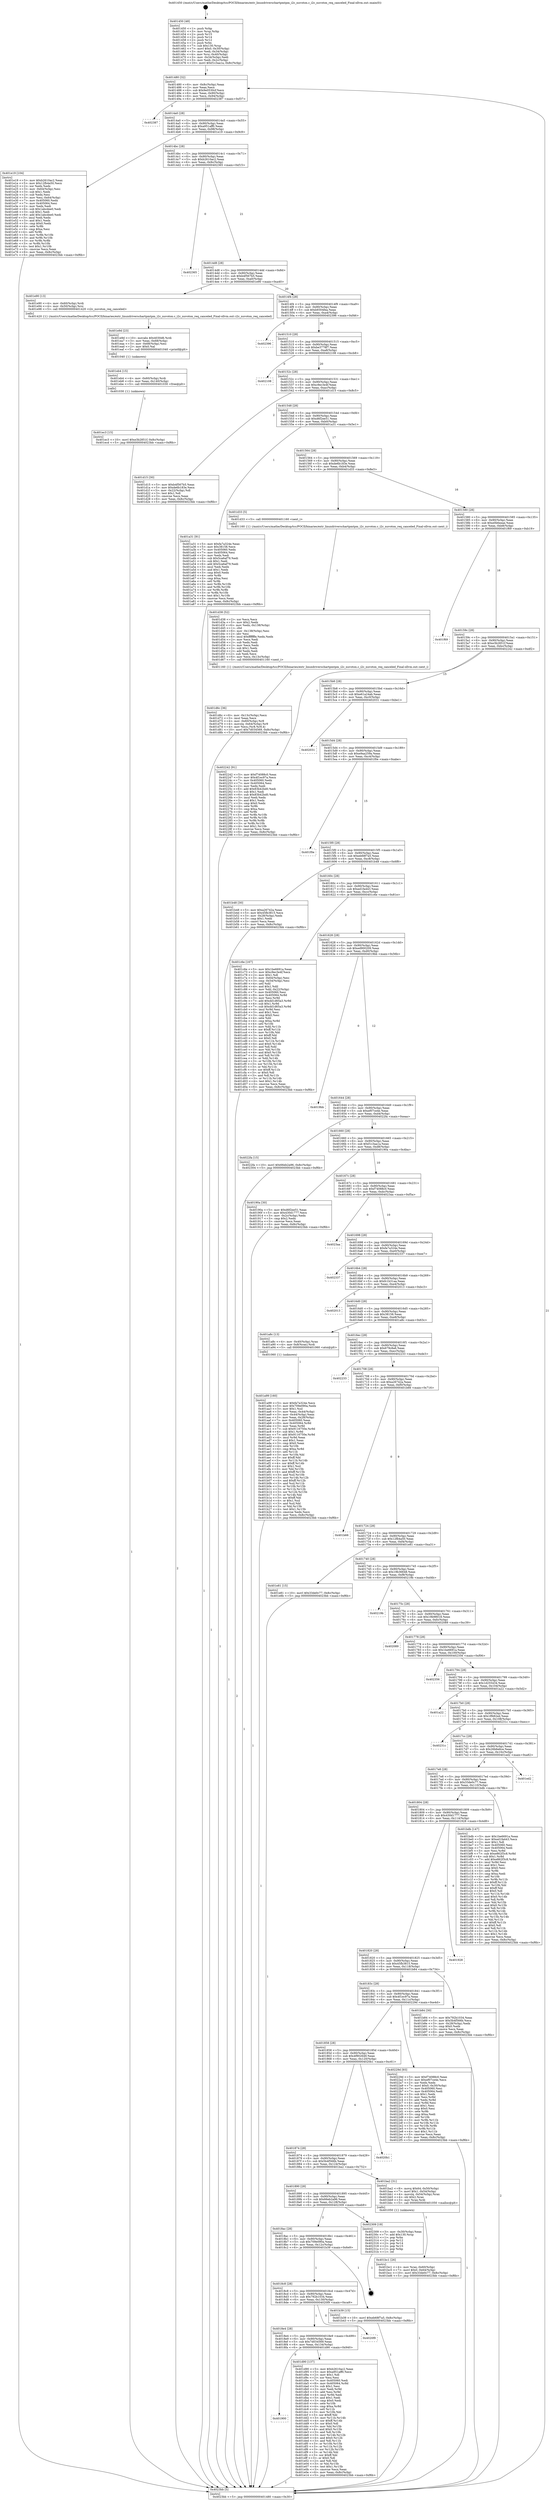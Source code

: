 digraph "0x401450" {
  label = "0x401450 (/mnt/c/Users/mathe/Desktop/tcc/POCII/binaries/extr_linuxdriverschartpmtpm_i2c_nuvoton.c_i2c_nuvoton_req_canceled_Final-ollvm.out::main(0))"
  labelloc = "t"
  node[shape=record]

  Entry [label="",width=0.3,height=0.3,shape=circle,fillcolor=black,style=filled]
  "0x401480" [label="{
     0x401480 [32]\l
     | [instrs]\l
     &nbsp;&nbsp;0x401480 \<+6\>: mov -0x8c(%rbp),%eax\l
     &nbsp;&nbsp;0x401486 \<+2\>: mov %eax,%ecx\l
     &nbsp;&nbsp;0x401488 \<+6\>: sub $0x9e0530cf,%ecx\l
     &nbsp;&nbsp;0x40148e \<+6\>: mov %eax,-0x90(%rbp)\l
     &nbsp;&nbsp;0x401494 \<+6\>: mov %ecx,-0x94(%rbp)\l
     &nbsp;&nbsp;0x40149a \<+6\>: je 0000000000402387 \<main+0xf37\>\l
  }"]
  "0x402387" [label="{
     0x402387\l
  }", style=dashed]
  "0x4014a0" [label="{
     0x4014a0 [28]\l
     | [instrs]\l
     &nbsp;&nbsp;0x4014a0 \<+5\>: jmp 00000000004014a5 \<main+0x55\>\l
     &nbsp;&nbsp;0x4014a5 \<+6\>: mov -0x90(%rbp),%eax\l
     &nbsp;&nbsp;0x4014ab \<+5\>: sub $0xa951aff0,%eax\l
     &nbsp;&nbsp;0x4014b0 \<+6\>: mov %eax,-0x98(%rbp)\l
     &nbsp;&nbsp;0x4014b6 \<+6\>: je 0000000000401e19 \<main+0x9c9\>\l
  }"]
  Exit [label="",width=0.3,height=0.3,shape=circle,fillcolor=black,style=filled,peripheries=2]
  "0x401e19" [label="{
     0x401e19 [104]\l
     | [instrs]\l
     &nbsp;&nbsp;0x401e19 \<+5\>: mov $0xb2610ac2,%eax\l
     &nbsp;&nbsp;0x401e1e \<+5\>: mov $0x12fb4a50,%ecx\l
     &nbsp;&nbsp;0x401e23 \<+2\>: xor %edx,%edx\l
     &nbsp;&nbsp;0x401e25 \<+3\>: mov -0x64(%rbp),%esi\l
     &nbsp;&nbsp;0x401e28 \<+3\>: sub $0x1,%edx\l
     &nbsp;&nbsp;0x401e2b \<+2\>: sub %edx,%esi\l
     &nbsp;&nbsp;0x401e2d \<+3\>: mov %esi,-0x64(%rbp)\l
     &nbsp;&nbsp;0x401e30 \<+7\>: mov 0x405060,%edx\l
     &nbsp;&nbsp;0x401e37 \<+7\>: mov 0x405064,%esi\l
     &nbsp;&nbsp;0x401e3e \<+2\>: mov %edx,%edi\l
     &nbsp;&nbsp;0x401e40 \<+6\>: sub $0x1abcdee0,%edi\l
     &nbsp;&nbsp;0x401e46 \<+3\>: sub $0x1,%edi\l
     &nbsp;&nbsp;0x401e49 \<+6\>: add $0x1abcdee0,%edi\l
     &nbsp;&nbsp;0x401e4f \<+3\>: imul %edi,%edx\l
     &nbsp;&nbsp;0x401e52 \<+3\>: and $0x1,%edx\l
     &nbsp;&nbsp;0x401e55 \<+3\>: cmp $0x0,%edx\l
     &nbsp;&nbsp;0x401e58 \<+4\>: sete %r8b\l
     &nbsp;&nbsp;0x401e5c \<+3\>: cmp $0xa,%esi\l
     &nbsp;&nbsp;0x401e5f \<+4\>: setl %r9b\l
     &nbsp;&nbsp;0x401e63 \<+3\>: mov %r8b,%r10b\l
     &nbsp;&nbsp;0x401e66 \<+3\>: and %r9b,%r10b\l
     &nbsp;&nbsp;0x401e69 \<+3\>: xor %r9b,%r8b\l
     &nbsp;&nbsp;0x401e6c \<+3\>: or %r8b,%r10b\l
     &nbsp;&nbsp;0x401e6f \<+4\>: test $0x1,%r10b\l
     &nbsp;&nbsp;0x401e73 \<+3\>: cmovne %ecx,%eax\l
     &nbsp;&nbsp;0x401e76 \<+6\>: mov %eax,-0x8c(%rbp)\l
     &nbsp;&nbsp;0x401e7c \<+5\>: jmp 00000000004023bb \<main+0xf6b\>\l
  }"]
  "0x4014bc" [label="{
     0x4014bc [28]\l
     | [instrs]\l
     &nbsp;&nbsp;0x4014bc \<+5\>: jmp 00000000004014c1 \<main+0x71\>\l
     &nbsp;&nbsp;0x4014c1 \<+6\>: mov -0x90(%rbp),%eax\l
     &nbsp;&nbsp;0x4014c7 \<+5\>: sub $0xb2610ac2,%eax\l
     &nbsp;&nbsp;0x4014cc \<+6\>: mov %eax,-0x9c(%rbp)\l
     &nbsp;&nbsp;0x4014d2 \<+6\>: je 0000000000402365 \<main+0xf15\>\l
  }"]
  "0x401ec3" [label="{
     0x401ec3 [15]\l
     | [instrs]\l
     &nbsp;&nbsp;0x401ec3 \<+10\>: movl $0xe3b2851f,-0x8c(%rbp)\l
     &nbsp;&nbsp;0x401ecd \<+5\>: jmp 00000000004023bb \<main+0xf6b\>\l
  }"]
  "0x402365" [label="{
     0x402365\l
  }", style=dashed]
  "0x4014d8" [label="{
     0x4014d8 [28]\l
     | [instrs]\l
     &nbsp;&nbsp;0x4014d8 \<+5\>: jmp 00000000004014dd \<main+0x8d\>\l
     &nbsp;&nbsp;0x4014dd \<+6\>: mov -0x90(%rbp),%eax\l
     &nbsp;&nbsp;0x4014e3 \<+5\>: sub $0xb4f567b5,%eax\l
     &nbsp;&nbsp;0x4014e8 \<+6\>: mov %eax,-0xa0(%rbp)\l
     &nbsp;&nbsp;0x4014ee \<+6\>: je 0000000000401e90 \<main+0xa40\>\l
  }"]
  "0x401eb4" [label="{
     0x401eb4 [15]\l
     | [instrs]\l
     &nbsp;&nbsp;0x401eb4 \<+4\>: mov -0x60(%rbp),%rdi\l
     &nbsp;&nbsp;0x401eb8 \<+6\>: mov %eax,-0x140(%rbp)\l
     &nbsp;&nbsp;0x401ebe \<+5\>: call 0000000000401030 \<free@plt\>\l
     | [calls]\l
     &nbsp;&nbsp;0x401030 \{1\} (unknown)\l
  }"]
  "0x401e90" [label="{
     0x401e90 [13]\l
     | [instrs]\l
     &nbsp;&nbsp;0x401e90 \<+4\>: mov -0x60(%rbp),%rdi\l
     &nbsp;&nbsp;0x401e94 \<+4\>: mov -0x50(%rbp),%rsi\l
     &nbsp;&nbsp;0x401e98 \<+5\>: call 0000000000401420 \<i2c_nuvoton_req_canceled\>\l
     | [calls]\l
     &nbsp;&nbsp;0x401420 \{1\} (/mnt/c/Users/mathe/Desktop/tcc/POCII/binaries/extr_linuxdriverschartpmtpm_i2c_nuvoton.c_i2c_nuvoton_req_canceled_Final-ollvm.out::i2c_nuvoton_req_canceled)\l
  }"]
  "0x4014f4" [label="{
     0x4014f4 [28]\l
     | [instrs]\l
     &nbsp;&nbsp;0x4014f4 \<+5\>: jmp 00000000004014f9 \<main+0xa9\>\l
     &nbsp;&nbsp;0x4014f9 \<+6\>: mov -0x90(%rbp),%eax\l
     &nbsp;&nbsp;0x4014ff \<+5\>: sub $0xb9304fea,%eax\l
     &nbsp;&nbsp;0x401504 \<+6\>: mov %eax,-0xa4(%rbp)\l
     &nbsp;&nbsp;0x40150a \<+6\>: je 0000000000402396 \<main+0xf46\>\l
  }"]
  "0x401e9d" [label="{
     0x401e9d [23]\l
     | [instrs]\l
     &nbsp;&nbsp;0x401e9d \<+10\>: movabs $0x4030d6,%rdi\l
     &nbsp;&nbsp;0x401ea7 \<+3\>: mov %eax,-0x68(%rbp)\l
     &nbsp;&nbsp;0x401eaa \<+3\>: mov -0x68(%rbp),%esi\l
     &nbsp;&nbsp;0x401ead \<+2\>: mov $0x0,%al\l
     &nbsp;&nbsp;0x401eaf \<+5\>: call 0000000000401040 \<printf@plt\>\l
     | [calls]\l
     &nbsp;&nbsp;0x401040 \{1\} (unknown)\l
  }"]
  "0x402396" [label="{
     0x402396\l
  }", style=dashed]
  "0x401510" [label="{
     0x401510 [28]\l
     | [instrs]\l
     &nbsp;&nbsp;0x401510 \<+5\>: jmp 0000000000401515 \<main+0xc5\>\l
     &nbsp;&nbsp;0x401515 \<+6\>: mov -0x90(%rbp),%eax\l
     &nbsp;&nbsp;0x40151b \<+5\>: sub $0xbe3778f7,%eax\l
     &nbsp;&nbsp;0x401520 \<+6\>: mov %eax,-0xa8(%rbp)\l
     &nbsp;&nbsp;0x401526 \<+6\>: je 0000000000402108 \<main+0xcb8\>\l
  }"]
  "0x401900" [label="{
     0x401900\l
  }", style=dashed]
  "0x402108" [label="{
     0x402108\l
  }", style=dashed]
  "0x40152c" [label="{
     0x40152c [28]\l
     | [instrs]\l
     &nbsp;&nbsp;0x40152c \<+5\>: jmp 0000000000401531 \<main+0xe1\>\l
     &nbsp;&nbsp;0x401531 \<+6\>: mov -0x90(%rbp),%eax\l
     &nbsp;&nbsp;0x401537 \<+5\>: sub $0xc9ec3e4f,%eax\l
     &nbsp;&nbsp;0x40153c \<+6\>: mov %eax,-0xac(%rbp)\l
     &nbsp;&nbsp;0x401542 \<+6\>: je 0000000000401d15 \<main+0x8c5\>\l
  }"]
  "0x401d90" [label="{
     0x401d90 [137]\l
     | [instrs]\l
     &nbsp;&nbsp;0x401d90 \<+5\>: mov $0xb2610ac2,%eax\l
     &nbsp;&nbsp;0x401d95 \<+5\>: mov $0xa951aff0,%ecx\l
     &nbsp;&nbsp;0x401d9a \<+2\>: mov $0x1,%dl\l
     &nbsp;&nbsp;0x401d9c \<+2\>: xor %esi,%esi\l
     &nbsp;&nbsp;0x401d9e \<+7\>: mov 0x405060,%edi\l
     &nbsp;&nbsp;0x401da5 \<+8\>: mov 0x405064,%r8d\l
     &nbsp;&nbsp;0x401dad \<+3\>: sub $0x1,%esi\l
     &nbsp;&nbsp;0x401db0 \<+3\>: mov %edi,%r9d\l
     &nbsp;&nbsp;0x401db3 \<+3\>: add %esi,%r9d\l
     &nbsp;&nbsp;0x401db6 \<+4\>: imul %r9d,%edi\l
     &nbsp;&nbsp;0x401dba \<+3\>: and $0x1,%edi\l
     &nbsp;&nbsp;0x401dbd \<+3\>: cmp $0x0,%edi\l
     &nbsp;&nbsp;0x401dc0 \<+4\>: sete %r10b\l
     &nbsp;&nbsp;0x401dc4 \<+4\>: cmp $0xa,%r8d\l
     &nbsp;&nbsp;0x401dc8 \<+4\>: setl %r11b\l
     &nbsp;&nbsp;0x401dcc \<+3\>: mov %r10b,%bl\l
     &nbsp;&nbsp;0x401dcf \<+3\>: xor $0xff,%bl\l
     &nbsp;&nbsp;0x401dd2 \<+3\>: mov %r11b,%r14b\l
     &nbsp;&nbsp;0x401dd5 \<+4\>: xor $0xff,%r14b\l
     &nbsp;&nbsp;0x401dd9 \<+3\>: xor $0x0,%dl\l
     &nbsp;&nbsp;0x401ddc \<+3\>: mov %bl,%r15b\l
     &nbsp;&nbsp;0x401ddf \<+4\>: and $0x0,%r15b\l
     &nbsp;&nbsp;0x401de3 \<+3\>: and %dl,%r10b\l
     &nbsp;&nbsp;0x401de6 \<+3\>: mov %r14b,%r12b\l
     &nbsp;&nbsp;0x401de9 \<+4\>: and $0x0,%r12b\l
     &nbsp;&nbsp;0x401ded \<+3\>: and %dl,%r11b\l
     &nbsp;&nbsp;0x401df0 \<+3\>: or %r10b,%r15b\l
     &nbsp;&nbsp;0x401df3 \<+3\>: or %r11b,%r12b\l
     &nbsp;&nbsp;0x401df6 \<+3\>: xor %r12b,%r15b\l
     &nbsp;&nbsp;0x401df9 \<+3\>: or %r14b,%bl\l
     &nbsp;&nbsp;0x401dfc \<+3\>: xor $0xff,%bl\l
     &nbsp;&nbsp;0x401dff \<+3\>: or $0x0,%dl\l
     &nbsp;&nbsp;0x401e02 \<+2\>: and %dl,%bl\l
     &nbsp;&nbsp;0x401e04 \<+3\>: or %bl,%r15b\l
     &nbsp;&nbsp;0x401e07 \<+4\>: test $0x1,%r15b\l
     &nbsp;&nbsp;0x401e0b \<+3\>: cmovne %ecx,%eax\l
     &nbsp;&nbsp;0x401e0e \<+6\>: mov %eax,-0x8c(%rbp)\l
     &nbsp;&nbsp;0x401e14 \<+5\>: jmp 00000000004023bb \<main+0xf6b\>\l
  }"]
  "0x401d15" [label="{
     0x401d15 [30]\l
     | [instrs]\l
     &nbsp;&nbsp;0x401d15 \<+5\>: mov $0xb4f567b5,%eax\l
     &nbsp;&nbsp;0x401d1a \<+5\>: mov $0xde6b183e,%ecx\l
     &nbsp;&nbsp;0x401d1f \<+3\>: mov -0x22(%rbp),%dl\l
     &nbsp;&nbsp;0x401d22 \<+3\>: test $0x1,%dl\l
     &nbsp;&nbsp;0x401d25 \<+3\>: cmovne %ecx,%eax\l
     &nbsp;&nbsp;0x401d28 \<+6\>: mov %eax,-0x8c(%rbp)\l
     &nbsp;&nbsp;0x401d2e \<+5\>: jmp 00000000004023bb \<main+0xf6b\>\l
  }"]
  "0x401548" [label="{
     0x401548 [28]\l
     | [instrs]\l
     &nbsp;&nbsp;0x401548 \<+5\>: jmp 000000000040154d \<main+0xfd\>\l
     &nbsp;&nbsp;0x40154d \<+6\>: mov -0x90(%rbp),%eax\l
     &nbsp;&nbsp;0x401553 \<+5\>: sub $0xd6f2ee51,%eax\l
     &nbsp;&nbsp;0x401558 \<+6\>: mov %eax,-0xb0(%rbp)\l
     &nbsp;&nbsp;0x40155e \<+6\>: je 0000000000401a31 \<main+0x5e1\>\l
  }"]
  "0x4018e4" [label="{
     0x4018e4 [28]\l
     | [instrs]\l
     &nbsp;&nbsp;0x4018e4 \<+5\>: jmp 00000000004018e9 \<main+0x499\>\l
     &nbsp;&nbsp;0x4018e9 \<+6\>: mov -0x90(%rbp),%eax\l
     &nbsp;&nbsp;0x4018ef \<+5\>: sub $0x7d034569,%eax\l
     &nbsp;&nbsp;0x4018f4 \<+6\>: mov %eax,-0x134(%rbp)\l
     &nbsp;&nbsp;0x4018fa \<+6\>: je 0000000000401d90 \<main+0x940\>\l
  }"]
  "0x401a31" [label="{
     0x401a31 [91]\l
     | [instrs]\l
     &nbsp;&nbsp;0x401a31 \<+5\>: mov $0xfa7a324e,%eax\l
     &nbsp;&nbsp;0x401a36 \<+5\>: mov $0x38158,%ecx\l
     &nbsp;&nbsp;0x401a3b \<+7\>: mov 0x405060,%edx\l
     &nbsp;&nbsp;0x401a42 \<+7\>: mov 0x405064,%esi\l
     &nbsp;&nbsp;0x401a49 \<+2\>: mov %edx,%edi\l
     &nbsp;&nbsp;0x401a4b \<+6\>: sub $0x5ca6af79,%edi\l
     &nbsp;&nbsp;0x401a51 \<+3\>: sub $0x1,%edi\l
     &nbsp;&nbsp;0x401a54 \<+6\>: add $0x5ca6af79,%edi\l
     &nbsp;&nbsp;0x401a5a \<+3\>: imul %edi,%edx\l
     &nbsp;&nbsp;0x401a5d \<+3\>: and $0x1,%edx\l
     &nbsp;&nbsp;0x401a60 \<+3\>: cmp $0x0,%edx\l
     &nbsp;&nbsp;0x401a63 \<+4\>: sete %r8b\l
     &nbsp;&nbsp;0x401a67 \<+3\>: cmp $0xa,%esi\l
     &nbsp;&nbsp;0x401a6a \<+4\>: setl %r9b\l
     &nbsp;&nbsp;0x401a6e \<+3\>: mov %r8b,%r10b\l
     &nbsp;&nbsp;0x401a71 \<+3\>: and %r9b,%r10b\l
     &nbsp;&nbsp;0x401a74 \<+3\>: xor %r9b,%r8b\l
     &nbsp;&nbsp;0x401a77 \<+3\>: or %r8b,%r10b\l
     &nbsp;&nbsp;0x401a7a \<+4\>: test $0x1,%r10b\l
     &nbsp;&nbsp;0x401a7e \<+3\>: cmovne %ecx,%eax\l
     &nbsp;&nbsp;0x401a81 \<+6\>: mov %eax,-0x8c(%rbp)\l
     &nbsp;&nbsp;0x401a87 \<+5\>: jmp 00000000004023bb \<main+0xf6b\>\l
  }"]
  "0x401564" [label="{
     0x401564 [28]\l
     | [instrs]\l
     &nbsp;&nbsp;0x401564 \<+5\>: jmp 0000000000401569 \<main+0x119\>\l
     &nbsp;&nbsp;0x401569 \<+6\>: mov -0x90(%rbp),%eax\l
     &nbsp;&nbsp;0x40156f \<+5\>: sub $0xde6b183e,%eax\l
     &nbsp;&nbsp;0x401574 \<+6\>: mov %eax,-0xb4(%rbp)\l
     &nbsp;&nbsp;0x40157a \<+6\>: je 0000000000401d33 \<main+0x8e3\>\l
  }"]
  "0x4020f9" [label="{
     0x4020f9\l
  }", style=dashed]
  "0x401d33" [label="{
     0x401d33 [5]\l
     | [instrs]\l
     &nbsp;&nbsp;0x401d33 \<+5\>: call 0000000000401160 \<next_i\>\l
     | [calls]\l
     &nbsp;&nbsp;0x401160 \{1\} (/mnt/c/Users/mathe/Desktop/tcc/POCII/binaries/extr_linuxdriverschartpmtpm_i2c_nuvoton.c_i2c_nuvoton_req_canceled_Final-ollvm.out::next_i)\l
  }"]
  "0x401580" [label="{
     0x401580 [28]\l
     | [instrs]\l
     &nbsp;&nbsp;0x401580 \<+5\>: jmp 0000000000401585 \<main+0x135\>\l
     &nbsp;&nbsp;0x401585 \<+6\>: mov -0x90(%rbp),%eax\l
     &nbsp;&nbsp;0x40158b \<+5\>: sub $0xe0b6eeae,%eax\l
     &nbsp;&nbsp;0x401590 \<+6\>: mov %eax,-0xb8(%rbp)\l
     &nbsp;&nbsp;0x401596 \<+6\>: je 0000000000401f69 \<main+0xb19\>\l
  }"]
  "0x401d6c" [label="{
     0x401d6c [36]\l
     | [instrs]\l
     &nbsp;&nbsp;0x401d6c \<+6\>: mov -0x13c(%rbp),%ecx\l
     &nbsp;&nbsp;0x401d72 \<+3\>: imul %eax,%ecx\l
     &nbsp;&nbsp;0x401d75 \<+4\>: mov -0x60(%rbp),%r8\l
     &nbsp;&nbsp;0x401d79 \<+4\>: movslq -0x64(%rbp),%r9\l
     &nbsp;&nbsp;0x401d7d \<+4\>: mov %ecx,(%r8,%r9,4)\l
     &nbsp;&nbsp;0x401d81 \<+10\>: movl $0x7d034569,-0x8c(%rbp)\l
     &nbsp;&nbsp;0x401d8b \<+5\>: jmp 00000000004023bb \<main+0xf6b\>\l
  }"]
  "0x401f69" [label="{
     0x401f69\l
  }", style=dashed]
  "0x40159c" [label="{
     0x40159c [28]\l
     | [instrs]\l
     &nbsp;&nbsp;0x40159c \<+5\>: jmp 00000000004015a1 \<main+0x151\>\l
     &nbsp;&nbsp;0x4015a1 \<+6\>: mov -0x90(%rbp),%eax\l
     &nbsp;&nbsp;0x4015a7 \<+5\>: sub $0xe3b2851f,%eax\l
     &nbsp;&nbsp;0x4015ac \<+6\>: mov %eax,-0xbc(%rbp)\l
     &nbsp;&nbsp;0x4015b2 \<+6\>: je 0000000000402242 \<main+0xdf2\>\l
  }"]
  "0x401d38" [label="{
     0x401d38 [52]\l
     | [instrs]\l
     &nbsp;&nbsp;0x401d38 \<+2\>: xor %ecx,%ecx\l
     &nbsp;&nbsp;0x401d3a \<+5\>: mov $0x2,%edx\l
     &nbsp;&nbsp;0x401d3f \<+6\>: mov %edx,-0x138(%rbp)\l
     &nbsp;&nbsp;0x401d45 \<+1\>: cltd\l
     &nbsp;&nbsp;0x401d46 \<+6\>: mov -0x138(%rbp),%esi\l
     &nbsp;&nbsp;0x401d4c \<+2\>: idiv %esi\l
     &nbsp;&nbsp;0x401d4e \<+6\>: imul $0xfffffffe,%edx,%edx\l
     &nbsp;&nbsp;0x401d54 \<+2\>: mov %ecx,%edi\l
     &nbsp;&nbsp;0x401d56 \<+2\>: sub %edx,%edi\l
     &nbsp;&nbsp;0x401d58 \<+2\>: mov %ecx,%edx\l
     &nbsp;&nbsp;0x401d5a \<+3\>: sub $0x1,%edx\l
     &nbsp;&nbsp;0x401d5d \<+2\>: add %edx,%edi\l
     &nbsp;&nbsp;0x401d5f \<+2\>: sub %edi,%ecx\l
     &nbsp;&nbsp;0x401d61 \<+6\>: mov %ecx,-0x13c(%rbp)\l
     &nbsp;&nbsp;0x401d67 \<+5\>: call 0000000000401160 \<next_i\>\l
     | [calls]\l
     &nbsp;&nbsp;0x401160 \{1\} (/mnt/c/Users/mathe/Desktop/tcc/POCII/binaries/extr_linuxdriverschartpmtpm_i2c_nuvoton.c_i2c_nuvoton_req_canceled_Final-ollvm.out::next_i)\l
  }"]
  "0x402242" [label="{
     0x402242 [91]\l
     | [instrs]\l
     &nbsp;&nbsp;0x402242 \<+5\>: mov $0xf74088c0,%eax\l
     &nbsp;&nbsp;0x402247 \<+5\>: mov $0x4f1ec97a,%ecx\l
     &nbsp;&nbsp;0x40224c \<+7\>: mov 0x405060,%edx\l
     &nbsp;&nbsp;0x402253 \<+7\>: mov 0x405064,%esi\l
     &nbsp;&nbsp;0x40225a \<+2\>: mov %edx,%edi\l
     &nbsp;&nbsp;0x40225c \<+6\>: add $0x83b42bd0,%edi\l
     &nbsp;&nbsp;0x402262 \<+3\>: sub $0x1,%edi\l
     &nbsp;&nbsp;0x402265 \<+6\>: sub $0x83b42bd0,%edi\l
     &nbsp;&nbsp;0x40226b \<+3\>: imul %edi,%edx\l
     &nbsp;&nbsp;0x40226e \<+3\>: and $0x1,%edx\l
     &nbsp;&nbsp;0x402271 \<+3\>: cmp $0x0,%edx\l
     &nbsp;&nbsp;0x402274 \<+4\>: sete %r8b\l
     &nbsp;&nbsp;0x402278 \<+3\>: cmp $0xa,%esi\l
     &nbsp;&nbsp;0x40227b \<+4\>: setl %r9b\l
     &nbsp;&nbsp;0x40227f \<+3\>: mov %r8b,%r10b\l
     &nbsp;&nbsp;0x402282 \<+3\>: and %r9b,%r10b\l
     &nbsp;&nbsp;0x402285 \<+3\>: xor %r9b,%r8b\l
     &nbsp;&nbsp;0x402288 \<+3\>: or %r8b,%r10b\l
     &nbsp;&nbsp;0x40228b \<+4\>: test $0x1,%r10b\l
     &nbsp;&nbsp;0x40228f \<+3\>: cmovne %ecx,%eax\l
     &nbsp;&nbsp;0x402292 \<+6\>: mov %eax,-0x8c(%rbp)\l
     &nbsp;&nbsp;0x402298 \<+5\>: jmp 00000000004023bb \<main+0xf6b\>\l
  }"]
  "0x4015b8" [label="{
     0x4015b8 [28]\l
     | [instrs]\l
     &nbsp;&nbsp;0x4015b8 \<+5\>: jmp 00000000004015bd \<main+0x16d\>\l
     &nbsp;&nbsp;0x4015bd \<+6\>: mov -0x90(%rbp),%eax\l
     &nbsp;&nbsp;0x4015c3 \<+5\>: sub $0xe61a24ab,%eax\l
     &nbsp;&nbsp;0x4015c8 \<+6\>: mov %eax,-0xc0(%rbp)\l
     &nbsp;&nbsp;0x4015ce \<+6\>: je 0000000000402031 \<main+0xbe1\>\l
  }"]
  "0x401bc1" [label="{
     0x401bc1 [26]\l
     | [instrs]\l
     &nbsp;&nbsp;0x401bc1 \<+4\>: mov %rax,-0x60(%rbp)\l
     &nbsp;&nbsp;0x401bc5 \<+7\>: movl $0x0,-0x64(%rbp)\l
     &nbsp;&nbsp;0x401bcc \<+10\>: movl $0x33de0c77,-0x8c(%rbp)\l
     &nbsp;&nbsp;0x401bd6 \<+5\>: jmp 00000000004023bb \<main+0xf6b\>\l
  }"]
  "0x402031" [label="{
     0x402031\l
  }", style=dashed]
  "0x4015d4" [label="{
     0x4015d4 [28]\l
     | [instrs]\l
     &nbsp;&nbsp;0x4015d4 \<+5\>: jmp 00000000004015d9 \<main+0x189\>\l
     &nbsp;&nbsp;0x4015d9 \<+6\>: mov -0x90(%rbp),%eax\l
     &nbsp;&nbsp;0x4015df \<+5\>: sub $0xe9aa259a,%eax\l
     &nbsp;&nbsp;0x4015e4 \<+6\>: mov %eax,-0xc4(%rbp)\l
     &nbsp;&nbsp;0x4015ea \<+6\>: je 0000000000401f0e \<main+0xabe\>\l
  }"]
  "0x4018c8" [label="{
     0x4018c8 [28]\l
     | [instrs]\l
     &nbsp;&nbsp;0x4018c8 \<+5\>: jmp 00000000004018cd \<main+0x47d\>\l
     &nbsp;&nbsp;0x4018cd \<+6\>: mov -0x90(%rbp),%eax\l
     &nbsp;&nbsp;0x4018d3 \<+5\>: sub $0x792b1034,%eax\l
     &nbsp;&nbsp;0x4018d8 \<+6\>: mov %eax,-0x130(%rbp)\l
     &nbsp;&nbsp;0x4018de \<+6\>: je 00000000004020f9 \<main+0xca9\>\l
  }"]
  "0x401f0e" [label="{
     0x401f0e\l
  }", style=dashed]
  "0x4015f0" [label="{
     0x4015f0 [28]\l
     | [instrs]\l
     &nbsp;&nbsp;0x4015f0 \<+5\>: jmp 00000000004015f5 \<main+0x1a5\>\l
     &nbsp;&nbsp;0x4015f5 \<+6\>: mov -0x90(%rbp),%eax\l
     &nbsp;&nbsp;0x4015fb \<+5\>: sub $0xeb68f7a5,%eax\l
     &nbsp;&nbsp;0x401600 \<+6\>: mov %eax,-0xc8(%rbp)\l
     &nbsp;&nbsp;0x401606 \<+6\>: je 0000000000401b48 \<main+0x6f8\>\l
  }"]
  "0x401b39" [label="{
     0x401b39 [15]\l
     | [instrs]\l
     &nbsp;&nbsp;0x401b39 \<+10\>: movl $0xeb68f7a5,-0x8c(%rbp)\l
     &nbsp;&nbsp;0x401b43 \<+5\>: jmp 00000000004023bb \<main+0xf6b\>\l
  }"]
  "0x401b48" [label="{
     0x401b48 [30]\l
     | [instrs]\l
     &nbsp;&nbsp;0x401b48 \<+5\>: mov $0xa26742a,%eax\l
     &nbsp;&nbsp;0x401b4d \<+5\>: mov $0x45fb3815,%ecx\l
     &nbsp;&nbsp;0x401b52 \<+3\>: mov -0x28(%rbp),%edx\l
     &nbsp;&nbsp;0x401b55 \<+3\>: cmp $0x1,%edx\l
     &nbsp;&nbsp;0x401b58 \<+3\>: cmovl %ecx,%eax\l
     &nbsp;&nbsp;0x401b5b \<+6\>: mov %eax,-0x8c(%rbp)\l
     &nbsp;&nbsp;0x401b61 \<+5\>: jmp 00000000004023bb \<main+0xf6b\>\l
  }"]
  "0x40160c" [label="{
     0x40160c [28]\l
     | [instrs]\l
     &nbsp;&nbsp;0x40160c \<+5\>: jmp 0000000000401611 \<main+0x1c1\>\l
     &nbsp;&nbsp;0x401611 \<+6\>: mov -0x90(%rbp),%eax\l
     &nbsp;&nbsp;0x401617 \<+5\>: sub $0xed1fa443,%eax\l
     &nbsp;&nbsp;0x40161c \<+6\>: mov %eax,-0xcc(%rbp)\l
     &nbsp;&nbsp;0x401622 \<+6\>: je 0000000000401c6e \<main+0x81e\>\l
  }"]
  "0x4018ac" [label="{
     0x4018ac [28]\l
     | [instrs]\l
     &nbsp;&nbsp;0x4018ac \<+5\>: jmp 00000000004018b1 \<main+0x461\>\l
     &nbsp;&nbsp;0x4018b1 \<+6\>: mov -0x90(%rbp),%eax\l
     &nbsp;&nbsp;0x4018b7 \<+5\>: sub $0x709e090a,%eax\l
     &nbsp;&nbsp;0x4018bc \<+6\>: mov %eax,-0x12c(%rbp)\l
     &nbsp;&nbsp;0x4018c2 \<+6\>: je 0000000000401b39 \<main+0x6e9\>\l
  }"]
  "0x401c6e" [label="{
     0x401c6e [167]\l
     | [instrs]\l
     &nbsp;&nbsp;0x401c6e \<+5\>: mov $0x1be6691a,%eax\l
     &nbsp;&nbsp;0x401c73 \<+5\>: mov $0xc9ec3e4f,%ecx\l
     &nbsp;&nbsp;0x401c78 \<+2\>: mov $0x1,%dl\l
     &nbsp;&nbsp;0x401c7a \<+3\>: mov -0x64(%rbp),%esi\l
     &nbsp;&nbsp;0x401c7d \<+3\>: cmp -0x54(%rbp),%esi\l
     &nbsp;&nbsp;0x401c80 \<+4\>: setl %dil\l
     &nbsp;&nbsp;0x401c84 \<+4\>: and $0x1,%dil\l
     &nbsp;&nbsp;0x401c88 \<+4\>: mov %dil,-0x22(%rbp)\l
     &nbsp;&nbsp;0x401c8c \<+7\>: mov 0x405060,%esi\l
     &nbsp;&nbsp;0x401c93 \<+8\>: mov 0x405064,%r8d\l
     &nbsp;&nbsp;0x401c9b \<+3\>: mov %esi,%r9d\l
     &nbsp;&nbsp;0x401c9e \<+7\>: add $0xdd1d65a3,%r9d\l
     &nbsp;&nbsp;0x401ca5 \<+4\>: sub $0x1,%r9d\l
     &nbsp;&nbsp;0x401ca9 \<+7\>: sub $0xdd1d65a3,%r9d\l
     &nbsp;&nbsp;0x401cb0 \<+4\>: imul %r9d,%esi\l
     &nbsp;&nbsp;0x401cb4 \<+3\>: and $0x1,%esi\l
     &nbsp;&nbsp;0x401cb7 \<+3\>: cmp $0x0,%esi\l
     &nbsp;&nbsp;0x401cba \<+4\>: sete %dil\l
     &nbsp;&nbsp;0x401cbe \<+4\>: cmp $0xa,%r8d\l
     &nbsp;&nbsp;0x401cc2 \<+4\>: setl %r10b\l
     &nbsp;&nbsp;0x401cc6 \<+3\>: mov %dil,%r11b\l
     &nbsp;&nbsp;0x401cc9 \<+4\>: xor $0xff,%r11b\l
     &nbsp;&nbsp;0x401ccd \<+3\>: mov %r10b,%bl\l
     &nbsp;&nbsp;0x401cd0 \<+3\>: xor $0xff,%bl\l
     &nbsp;&nbsp;0x401cd3 \<+3\>: xor $0x0,%dl\l
     &nbsp;&nbsp;0x401cd6 \<+3\>: mov %r11b,%r14b\l
     &nbsp;&nbsp;0x401cd9 \<+4\>: and $0x0,%r14b\l
     &nbsp;&nbsp;0x401cdd \<+3\>: and %dl,%dil\l
     &nbsp;&nbsp;0x401ce0 \<+3\>: mov %bl,%r15b\l
     &nbsp;&nbsp;0x401ce3 \<+4\>: and $0x0,%r15b\l
     &nbsp;&nbsp;0x401ce7 \<+3\>: and %dl,%r10b\l
     &nbsp;&nbsp;0x401cea \<+3\>: or %dil,%r14b\l
     &nbsp;&nbsp;0x401ced \<+3\>: or %r10b,%r15b\l
     &nbsp;&nbsp;0x401cf0 \<+3\>: xor %r15b,%r14b\l
     &nbsp;&nbsp;0x401cf3 \<+3\>: or %bl,%r11b\l
     &nbsp;&nbsp;0x401cf6 \<+4\>: xor $0xff,%r11b\l
     &nbsp;&nbsp;0x401cfa \<+3\>: or $0x0,%dl\l
     &nbsp;&nbsp;0x401cfd \<+3\>: and %dl,%r11b\l
     &nbsp;&nbsp;0x401d00 \<+3\>: or %r11b,%r14b\l
     &nbsp;&nbsp;0x401d03 \<+4\>: test $0x1,%r14b\l
     &nbsp;&nbsp;0x401d07 \<+3\>: cmovne %ecx,%eax\l
     &nbsp;&nbsp;0x401d0a \<+6\>: mov %eax,-0x8c(%rbp)\l
     &nbsp;&nbsp;0x401d10 \<+5\>: jmp 00000000004023bb \<main+0xf6b\>\l
  }"]
  "0x401628" [label="{
     0x401628 [28]\l
     | [instrs]\l
     &nbsp;&nbsp;0x401628 \<+5\>: jmp 000000000040162d \<main+0x1dd\>\l
     &nbsp;&nbsp;0x40162d \<+6\>: mov -0x90(%rbp),%eax\l
     &nbsp;&nbsp;0x401633 \<+5\>: sub $0xed900209,%eax\l
     &nbsp;&nbsp;0x401638 \<+6\>: mov %eax,-0xd0(%rbp)\l
     &nbsp;&nbsp;0x40163e \<+6\>: je 00000000004019bb \<main+0x56b\>\l
  }"]
  "0x402309" [label="{
     0x402309 [19]\l
     | [instrs]\l
     &nbsp;&nbsp;0x402309 \<+3\>: mov -0x30(%rbp),%eax\l
     &nbsp;&nbsp;0x40230c \<+7\>: add $0x130,%rsp\l
     &nbsp;&nbsp;0x402313 \<+1\>: pop %rbx\l
     &nbsp;&nbsp;0x402314 \<+2\>: pop %r12\l
     &nbsp;&nbsp;0x402316 \<+2\>: pop %r14\l
     &nbsp;&nbsp;0x402318 \<+2\>: pop %r15\l
     &nbsp;&nbsp;0x40231a \<+1\>: pop %rbp\l
     &nbsp;&nbsp;0x40231b \<+1\>: ret\l
  }"]
  "0x4019bb" [label="{
     0x4019bb\l
  }", style=dashed]
  "0x401644" [label="{
     0x401644 [28]\l
     | [instrs]\l
     &nbsp;&nbsp;0x401644 \<+5\>: jmp 0000000000401649 \<main+0x1f9\>\l
     &nbsp;&nbsp;0x401649 \<+6\>: mov -0x90(%rbp),%eax\l
     &nbsp;&nbsp;0x40164f \<+5\>: sub $0xef07ce4e,%eax\l
     &nbsp;&nbsp;0x401654 \<+6\>: mov %eax,-0xd4(%rbp)\l
     &nbsp;&nbsp;0x40165a \<+6\>: je 00000000004022fa \<main+0xeaa\>\l
  }"]
  "0x401890" [label="{
     0x401890 [28]\l
     | [instrs]\l
     &nbsp;&nbsp;0x401890 \<+5\>: jmp 0000000000401895 \<main+0x445\>\l
     &nbsp;&nbsp;0x401895 \<+6\>: mov -0x90(%rbp),%eax\l
     &nbsp;&nbsp;0x40189b \<+5\>: sub $0x66eb2a96,%eax\l
     &nbsp;&nbsp;0x4018a0 \<+6\>: mov %eax,-0x128(%rbp)\l
     &nbsp;&nbsp;0x4018a6 \<+6\>: je 0000000000402309 \<main+0xeb9\>\l
  }"]
  "0x4022fa" [label="{
     0x4022fa [15]\l
     | [instrs]\l
     &nbsp;&nbsp;0x4022fa \<+10\>: movl $0x66eb2a96,-0x8c(%rbp)\l
     &nbsp;&nbsp;0x402304 \<+5\>: jmp 00000000004023bb \<main+0xf6b\>\l
  }"]
  "0x401660" [label="{
     0x401660 [28]\l
     | [instrs]\l
     &nbsp;&nbsp;0x401660 \<+5\>: jmp 0000000000401665 \<main+0x215\>\l
     &nbsp;&nbsp;0x401665 \<+6\>: mov -0x90(%rbp),%eax\l
     &nbsp;&nbsp;0x40166b \<+5\>: sub $0xf1c3aa1a,%eax\l
     &nbsp;&nbsp;0x401670 \<+6\>: mov %eax,-0xd8(%rbp)\l
     &nbsp;&nbsp;0x401676 \<+6\>: je 000000000040190a \<main+0x4ba\>\l
  }"]
  "0x401ba2" [label="{
     0x401ba2 [31]\l
     | [instrs]\l
     &nbsp;&nbsp;0x401ba2 \<+8\>: movq $0x64,-0x50(%rbp)\l
     &nbsp;&nbsp;0x401baa \<+7\>: movl $0x1,-0x54(%rbp)\l
     &nbsp;&nbsp;0x401bb1 \<+4\>: movslq -0x54(%rbp),%rax\l
     &nbsp;&nbsp;0x401bb5 \<+4\>: shl $0x2,%rax\l
     &nbsp;&nbsp;0x401bb9 \<+3\>: mov %rax,%rdi\l
     &nbsp;&nbsp;0x401bbc \<+5\>: call 0000000000401050 \<malloc@plt\>\l
     | [calls]\l
     &nbsp;&nbsp;0x401050 \{1\} (unknown)\l
  }"]
  "0x40190a" [label="{
     0x40190a [30]\l
     | [instrs]\l
     &nbsp;&nbsp;0x40190a \<+5\>: mov $0xd6f2ee51,%eax\l
     &nbsp;&nbsp;0x40190f \<+5\>: mov $0x430d1777,%ecx\l
     &nbsp;&nbsp;0x401914 \<+3\>: mov -0x2c(%rbp),%edx\l
     &nbsp;&nbsp;0x401917 \<+3\>: cmp $0x2,%edx\l
     &nbsp;&nbsp;0x40191a \<+3\>: cmovne %ecx,%eax\l
     &nbsp;&nbsp;0x40191d \<+6\>: mov %eax,-0x8c(%rbp)\l
     &nbsp;&nbsp;0x401923 \<+5\>: jmp 00000000004023bb \<main+0xf6b\>\l
  }"]
  "0x40167c" [label="{
     0x40167c [28]\l
     | [instrs]\l
     &nbsp;&nbsp;0x40167c \<+5\>: jmp 0000000000401681 \<main+0x231\>\l
     &nbsp;&nbsp;0x401681 \<+6\>: mov -0x90(%rbp),%eax\l
     &nbsp;&nbsp;0x401687 \<+5\>: sub $0xf74088c0,%eax\l
     &nbsp;&nbsp;0x40168c \<+6\>: mov %eax,-0xdc(%rbp)\l
     &nbsp;&nbsp;0x401692 \<+6\>: je 00000000004023aa \<main+0xf5a\>\l
  }"]
  "0x4023bb" [label="{
     0x4023bb [5]\l
     | [instrs]\l
     &nbsp;&nbsp;0x4023bb \<+5\>: jmp 0000000000401480 \<main+0x30\>\l
  }"]
  "0x401450" [label="{
     0x401450 [48]\l
     | [instrs]\l
     &nbsp;&nbsp;0x401450 \<+1\>: push %rbp\l
     &nbsp;&nbsp;0x401451 \<+3\>: mov %rsp,%rbp\l
     &nbsp;&nbsp;0x401454 \<+2\>: push %r15\l
     &nbsp;&nbsp;0x401456 \<+2\>: push %r14\l
     &nbsp;&nbsp;0x401458 \<+2\>: push %r12\l
     &nbsp;&nbsp;0x40145a \<+1\>: push %rbx\l
     &nbsp;&nbsp;0x40145b \<+7\>: sub $0x130,%rsp\l
     &nbsp;&nbsp;0x401462 \<+7\>: movl $0x0,-0x30(%rbp)\l
     &nbsp;&nbsp;0x401469 \<+3\>: mov %edi,-0x34(%rbp)\l
     &nbsp;&nbsp;0x40146c \<+4\>: mov %rsi,-0x40(%rbp)\l
     &nbsp;&nbsp;0x401470 \<+3\>: mov -0x34(%rbp),%edi\l
     &nbsp;&nbsp;0x401473 \<+3\>: mov %edi,-0x2c(%rbp)\l
     &nbsp;&nbsp;0x401476 \<+10\>: movl $0xf1c3aa1a,-0x8c(%rbp)\l
  }"]
  "0x401874" [label="{
     0x401874 [28]\l
     | [instrs]\l
     &nbsp;&nbsp;0x401874 \<+5\>: jmp 0000000000401879 \<main+0x429\>\l
     &nbsp;&nbsp;0x401879 \<+6\>: mov -0x90(%rbp),%eax\l
     &nbsp;&nbsp;0x40187f \<+5\>: sub $0x5b4f566b,%eax\l
     &nbsp;&nbsp;0x401884 \<+6\>: mov %eax,-0x124(%rbp)\l
     &nbsp;&nbsp;0x40188a \<+6\>: je 0000000000401ba2 \<main+0x752\>\l
  }"]
  "0x4023aa" [label="{
     0x4023aa\l
  }", style=dashed]
  "0x401698" [label="{
     0x401698 [28]\l
     | [instrs]\l
     &nbsp;&nbsp;0x401698 \<+5\>: jmp 000000000040169d \<main+0x24d\>\l
     &nbsp;&nbsp;0x40169d \<+6\>: mov -0x90(%rbp),%eax\l
     &nbsp;&nbsp;0x4016a3 \<+5\>: sub $0xfa7a324e,%eax\l
     &nbsp;&nbsp;0x4016a8 \<+6\>: mov %eax,-0xe0(%rbp)\l
     &nbsp;&nbsp;0x4016ae \<+6\>: je 0000000000402337 \<main+0xee7\>\l
  }"]
  "0x4020b1" [label="{
     0x4020b1\l
  }", style=dashed]
  "0x402337" [label="{
     0x402337\l
  }", style=dashed]
  "0x4016b4" [label="{
     0x4016b4 [28]\l
     | [instrs]\l
     &nbsp;&nbsp;0x4016b4 \<+5\>: jmp 00000000004016b9 \<main+0x269\>\l
     &nbsp;&nbsp;0x4016b9 \<+6\>: mov -0x90(%rbp),%eax\l
     &nbsp;&nbsp;0x4016bf \<+5\>: sub $0xfc1b31aa,%eax\l
     &nbsp;&nbsp;0x4016c4 \<+6\>: mov %eax,-0xe4(%rbp)\l
     &nbsp;&nbsp;0x4016ca \<+6\>: je 0000000000402013 \<main+0xbc3\>\l
  }"]
  "0x401858" [label="{
     0x401858 [28]\l
     | [instrs]\l
     &nbsp;&nbsp;0x401858 \<+5\>: jmp 000000000040185d \<main+0x40d\>\l
     &nbsp;&nbsp;0x40185d \<+6\>: mov -0x90(%rbp),%eax\l
     &nbsp;&nbsp;0x401863 \<+5\>: sub $0x4f902649,%eax\l
     &nbsp;&nbsp;0x401868 \<+6\>: mov %eax,-0x120(%rbp)\l
     &nbsp;&nbsp;0x40186e \<+6\>: je 00000000004020b1 \<main+0xc61\>\l
  }"]
  "0x402013" [label="{
     0x402013\l
  }", style=dashed]
  "0x4016d0" [label="{
     0x4016d0 [28]\l
     | [instrs]\l
     &nbsp;&nbsp;0x4016d0 \<+5\>: jmp 00000000004016d5 \<main+0x285\>\l
     &nbsp;&nbsp;0x4016d5 \<+6\>: mov -0x90(%rbp),%eax\l
     &nbsp;&nbsp;0x4016db \<+5\>: sub $0x38158,%eax\l
     &nbsp;&nbsp;0x4016e0 \<+6\>: mov %eax,-0xe8(%rbp)\l
     &nbsp;&nbsp;0x4016e6 \<+6\>: je 0000000000401a8c \<main+0x63c\>\l
  }"]
  "0x40229d" [label="{
     0x40229d [93]\l
     | [instrs]\l
     &nbsp;&nbsp;0x40229d \<+5\>: mov $0xf74088c0,%eax\l
     &nbsp;&nbsp;0x4022a2 \<+5\>: mov $0xef07ce4e,%ecx\l
     &nbsp;&nbsp;0x4022a7 \<+2\>: xor %edx,%edx\l
     &nbsp;&nbsp;0x4022a9 \<+7\>: movl $0x0,-0x30(%rbp)\l
     &nbsp;&nbsp;0x4022b0 \<+7\>: mov 0x405060,%esi\l
     &nbsp;&nbsp;0x4022b7 \<+7\>: mov 0x405064,%edi\l
     &nbsp;&nbsp;0x4022be \<+3\>: sub $0x1,%edx\l
     &nbsp;&nbsp;0x4022c1 \<+3\>: mov %esi,%r8d\l
     &nbsp;&nbsp;0x4022c4 \<+3\>: add %edx,%r8d\l
     &nbsp;&nbsp;0x4022c7 \<+4\>: imul %r8d,%esi\l
     &nbsp;&nbsp;0x4022cb \<+3\>: and $0x1,%esi\l
     &nbsp;&nbsp;0x4022ce \<+3\>: cmp $0x0,%esi\l
     &nbsp;&nbsp;0x4022d1 \<+4\>: sete %r9b\l
     &nbsp;&nbsp;0x4022d5 \<+3\>: cmp $0xa,%edi\l
     &nbsp;&nbsp;0x4022d8 \<+4\>: setl %r10b\l
     &nbsp;&nbsp;0x4022dc \<+3\>: mov %r9b,%r11b\l
     &nbsp;&nbsp;0x4022df \<+3\>: and %r10b,%r11b\l
     &nbsp;&nbsp;0x4022e2 \<+3\>: xor %r10b,%r9b\l
     &nbsp;&nbsp;0x4022e5 \<+3\>: or %r9b,%r11b\l
     &nbsp;&nbsp;0x4022e8 \<+4\>: test $0x1,%r11b\l
     &nbsp;&nbsp;0x4022ec \<+3\>: cmovne %ecx,%eax\l
     &nbsp;&nbsp;0x4022ef \<+6\>: mov %eax,-0x8c(%rbp)\l
     &nbsp;&nbsp;0x4022f5 \<+5\>: jmp 00000000004023bb \<main+0xf6b\>\l
  }"]
  "0x401a8c" [label="{
     0x401a8c [13]\l
     | [instrs]\l
     &nbsp;&nbsp;0x401a8c \<+4\>: mov -0x40(%rbp),%rax\l
     &nbsp;&nbsp;0x401a90 \<+4\>: mov 0x8(%rax),%rdi\l
     &nbsp;&nbsp;0x401a94 \<+5\>: call 0000000000401060 \<atoi@plt\>\l
     | [calls]\l
     &nbsp;&nbsp;0x401060 \{1\} (unknown)\l
  }"]
  "0x4016ec" [label="{
     0x4016ec [28]\l
     | [instrs]\l
     &nbsp;&nbsp;0x4016ec \<+5\>: jmp 00000000004016f1 \<main+0x2a1\>\l
     &nbsp;&nbsp;0x4016f1 \<+6\>: mov -0x90(%rbp),%eax\l
     &nbsp;&nbsp;0x4016f7 \<+5\>: sub $0x679c8a6,%eax\l
     &nbsp;&nbsp;0x4016fc \<+6\>: mov %eax,-0xec(%rbp)\l
     &nbsp;&nbsp;0x401702 \<+6\>: je 0000000000402233 \<main+0xde3\>\l
  }"]
  "0x401a99" [label="{
     0x401a99 [160]\l
     | [instrs]\l
     &nbsp;&nbsp;0x401a99 \<+5\>: mov $0xfa7a324e,%ecx\l
     &nbsp;&nbsp;0x401a9e \<+5\>: mov $0x709e090a,%edx\l
     &nbsp;&nbsp;0x401aa3 \<+3\>: mov $0x1,%sil\l
     &nbsp;&nbsp;0x401aa6 \<+3\>: mov %eax,-0x44(%rbp)\l
     &nbsp;&nbsp;0x401aa9 \<+3\>: mov -0x44(%rbp),%eax\l
     &nbsp;&nbsp;0x401aac \<+3\>: mov %eax,-0x28(%rbp)\l
     &nbsp;&nbsp;0x401aaf \<+7\>: mov 0x405060,%eax\l
     &nbsp;&nbsp;0x401ab6 \<+8\>: mov 0x405064,%r8d\l
     &nbsp;&nbsp;0x401abe \<+3\>: mov %eax,%r9d\l
     &nbsp;&nbsp;0x401ac1 \<+7\>: sub $0x9116750e,%r9d\l
     &nbsp;&nbsp;0x401ac8 \<+4\>: sub $0x1,%r9d\l
     &nbsp;&nbsp;0x401acc \<+7\>: add $0x9116750e,%r9d\l
     &nbsp;&nbsp;0x401ad3 \<+4\>: imul %r9d,%eax\l
     &nbsp;&nbsp;0x401ad7 \<+3\>: and $0x1,%eax\l
     &nbsp;&nbsp;0x401ada \<+3\>: cmp $0x0,%eax\l
     &nbsp;&nbsp;0x401add \<+4\>: sete %r10b\l
     &nbsp;&nbsp;0x401ae1 \<+4\>: cmp $0xa,%r8d\l
     &nbsp;&nbsp;0x401ae5 \<+4\>: setl %r11b\l
     &nbsp;&nbsp;0x401ae9 \<+3\>: mov %r10b,%bl\l
     &nbsp;&nbsp;0x401aec \<+3\>: xor $0xff,%bl\l
     &nbsp;&nbsp;0x401aef \<+3\>: mov %r11b,%r14b\l
     &nbsp;&nbsp;0x401af2 \<+4\>: xor $0xff,%r14b\l
     &nbsp;&nbsp;0x401af6 \<+4\>: xor $0x1,%sil\l
     &nbsp;&nbsp;0x401afa \<+3\>: mov %bl,%r15b\l
     &nbsp;&nbsp;0x401afd \<+4\>: and $0xff,%r15b\l
     &nbsp;&nbsp;0x401b01 \<+3\>: and %sil,%r10b\l
     &nbsp;&nbsp;0x401b04 \<+3\>: mov %r14b,%r12b\l
     &nbsp;&nbsp;0x401b07 \<+4\>: and $0xff,%r12b\l
     &nbsp;&nbsp;0x401b0b \<+3\>: and %sil,%r11b\l
     &nbsp;&nbsp;0x401b0e \<+3\>: or %r10b,%r15b\l
     &nbsp;&nbsp;0x401b11 \<+3\>: or %r11b,%r12b\l
     &nbsp;&nbsp;0x401b14 \<+3\>: xor %r12b,%r15b\l
     &nbsp;&nbsp;0x401b17 \<+3\>: or %r14b,%bl\l
     &nbsp;&nbsp;0x401b1a \<+3\>: xor $0xff,%bl\l
     &nbsp;&nbsp;0x401b1d \<+4\>: or $0x1,%sil\l
     &nbsp;&nbsp;0x401b21 \<+3\>: and %sil,%bl\l
     &nbsp;&nbsp;0x401b24 \<+3\>: or %bl,%r15b\l
     &nbsp;&nbsp;0x401b27 \<+4\>: test $0x1,%r15b\l
     &nbsp;&nbsp;0x401b2b \<+3\>: cmovne %edx,%ecx\l
     &nbsp;&nbsp;0x401b2e \<+6\>: mov %ecx,-0x8c(%rbp)\l
     &nbsp;&nbsp;0x401b34 \<+5\>: jmp 00000000004023bb \<main+0xf6b\>\l
  }"]
  "0x40183c" [label="{
     0x40183c [28]\l
     | [instrs]\l
     &nbsp;&nbsp;0x40183c \<+5\>: jmp 0000000000401841 \<main+0x3f1\>\l
     &nbsp;&nbsp;0x401841 \<+6\>: mov -0x90(%rbp),%eax\l
     &nbsp;&nbsp;0x401847 \<+5\>: sub $0x4f1ec97a,%eax\l
     &nbsp;&nbsp;0x40184c \<+6\>: mov %eax,-0x11c(%rbp)\l
     &nbsp;&nbsp;0x401852 \<+6\>: je 000000000040229d \<main+0xe4d\>\l
  }"]
  "0x402233" [label="{
     0x402233\l
  }", style=dashed]
  "0x401708" [label="{
     0x401708 [28]\l
     | [instrs]\l
     &nbsp;&nbsp;0x401708 \<+5\>: jmp 000000000040170d \<main+0x2bd\>\l
     &nbsp;&nbsp;0x40170d \<+6\>: mov -0x90(%rbp),%eax\l
     &nbsp;&nbsp;0x401713 \<+5\>: sub $0xa26742a,%eax\l
     &nbsp;&nbsp;0x401718 \<+6\>: mov %eax,-0xf0(%rbp)\l
     &nbsp;&nbsp;0x40171e \<+6\>: je 0000000000401b66 \<main+0x716\>\l
  }"]
  "0x401b84" [label="{
     0x401b84 [30]\l
     | [instrs]\l
     &nbsp;&nbsp;0x401b84 \<+5\>: mov $0x792b1034,%eax\l
     &nbsp;&nbsp;0x401b89 \<+5\>: mov $0x5b4f566b,%ecx\l
     &nbsp;&nbsp;0x401b8e \<+3\>: mov -0x28(%rbp),%edx\l
     &nbsp;&nbsp;0x401b91 \<+3\>: cmp $0x0,%edx\l
     &nbsp;&nbsp;0x401b94 \<+3\>: cmove %ecx,%eax\l
     &nbsp;&nbsp;0x401b97 \<+6\>: mov %eax,-0x8c(%rbp)\l
     &nbsp;&nbsp;0x401b9d \<+5\>: jmp 00000000004023bb \<main+0xf6b\>\l
  }"]
  "0x401b66" [label="{
     0x401b66\l
  }", style=dashed]
  "0x401724" [label="{
     0x401724 [28]\l
     | [instrs]\l
     &nbsp;&nbsp;0x401724 \<+5\>: jmp 0000000000401729 \<main+0x2d9\>\l
     &nbsp;&nbsp;0x401729 \<+6\>: mov -0x90(%rbp),%eax\l
     &nbsp;&nbsp;0x40172f \<+5\>: sub $0x12fb4a50,%eax\l
     &nbsp;&nbsp;0x401734 \<+6\>: mov %eax,-0xf4(%rbp)\l
     &nbsp;&nbsp;0x40173a \<+6\>: je 0000000000401e81 \<main+0xa31\>\l
  }"]
  "0x401820" [label="{
     0x401820 [28]\l
     | [instrs]\l
     &nbsp;&nbsp;0x401820 \<+5\>: jmp 0000000000401825 \<main+0x3d5\>\l
     &nbsp;&nbsp;0x401825 \<+6\>: mov -0x90(%rbp),%eax\l
     &nbsp;&nbsp;0x40182b \<+5\>: sub $0x45fb3815,%eax\l
     &nbsp;&nbsp;0x401830 \<+6\>: mov %eax,-0x118(%rbp)\l
     &nbsp;&nbsp;0x401836 \<+6\>: je 0000000000401b84 \<main+0x734\>\l
  }"]
  "0x401e81" [label="{
     0x401e81 [15]\l
     | [instrs]\l
     &nbsp;&nbsp;0x401e81 \<+10\>: movl $0x33de0c77,-0x8c(%rbp)\l
     &nbsp;&nbsp;0x401e8b \<+5\>: jmp 00000000004023bb \<main+0xf6b\>\l
  }"]
  "0x401740" [label="{
     0x401740 [28]\l
     | [instrs]\l
     &nbsp;&nbsp;0x401740 \<+5\>: jmp 0000000000401745 \<main+0x2f5\>\l
     &nbsp;&nbsp;0x401745 \<+6\>: mov -0x90(%rbp),%eax\l
     &nbsp;&nbsp;0x40174b \<+5\>: sub $0x19b36648,%eax\l
     &nbsp;&nbsp;0x401750 \<+6\>: mov %eax,-0xf8(%rbp)\l
     &nbsp;&nbsp;0x401756 \<+6\>: je 000000000040219b \<main+0xd4b\>\l
  }"]
  "0x401928" [label="{
     0x401928\l
  }", style=dashed]
  "0x40219b" [label="{
     0x40219b\l
  }", style=dashed]
  "0x40175c" [label="{
     0x40175c [28]\l
     | [instrs]\l
     &nbsp;&nbsp;0x40175c \<+5\>: jmp 0000000000401761 \<main+0x311\>\l
     &nbsp;&nbsp;0x401761 \<+6\>: mov -0x90(%rbp),%eax\l
     &nbsp;&nbsp;0x401767 \<+5\>: sub $0x19b98018,%eax\l
     &nbsp;&nbsp;0x40176c \<+6\>: mov %eax,-0xfc(%rbp)\l
     &nbsp;&nbsp;0x401772 \<+6\>: je 0000000000402089 \<main+0xc39\>\l
  }"]
  "0x401804" [label="{
     0x401804 [28]\l
     | [instrs]\l
     &nbsp;&nbsp;0x401804 \<+5\>: jmp 0000000000401809 \<main+0x3b9\>\l
     &nbsp;&nbsp;0x401809 \<+6\>: mov -0x90(%rbp),%eax\l
     &nbsp;&nbsp;0x40180f \<+5\>: sub $0x430d1777,%eax\l
     &nbsp;&nbsp;0x401814 \<+6\>: mov %eax,-0x114(%rbp)\l
     &nbsp;&nbsp;0x40181a \<+6\>: je 0000000000401928 \<main+0x4d8\>\l
  }"]
  "0x402089" [label="{
     0x402089\l
  }", style=dashed]
  "0x401778" [label="{
     0x401778 [28]\l
     | [instrs]\l
     &nbsp;&nbsp;0x401778 \<+5\>: jmp 000000000040177d \<main+0x32d\>\l
     &nbsp;&nbsp;0x40177d \<+6\>: mov -0x90(%rbp),%eax\l
     &nbsp;&nbsp;0x401783 \<+5\>: sub $0x1be6691a,%eax\l
     &nbsp;&nbsp;0x401788 \<+6\>: mov %eax,-0x100(%rbp)\l
     &nbsp;&nbsp;0x40178e \<+6\>: je 0000000000402356 \<main+0xf06\>\l
  }"]
  "0x401bdb" [label="{
     0x401bdb [147]\l
     | [instrs]\l
     &nbsp;&nbsp;0x401bdb \<+5\>: mov $0x1be6691a,%eax\l
     &nbsp;&nbsp;0x401be0 \<+5\>: mov $0xed1fa443,%ecx\l
     &nbsp;&nbsp;0x401be5 \<+2\>: mov $0x1,%dl\l
     &nbsp;&nbsp;0x401be7 \<+7\>: mov 0x405060,%esi\l
     &nbsp;&nbsp;0x401bee \<+7\>: mov 0x405064,%edi\l
     &nbsp;&nbsp;0x401bf5 \<+3\>: mov %esi,%r8d\l
     &nbsp;&nbsp;0x401bf8 \<+7\>: sub $0xe862f3c8,%r8d\l
     &nbsp;&nbsp;0x401bff \<+4\>: sub $0x1,%r8d\l
     &nbsp;&nbsp;0x401c03 \<+7\>: add $0xe862f3c8,%r8d\l
     &nbsp;&nbsp;0x401c0a \<+4\>: imul %r8d,%esi\l
     &nbsp;&nbsp;0x401c0e \<+3\>: and $0x1,%esi\l
     &nbsp;&nbsp;0x401c11 \<+3\>: cmp $0x0,%esi\l
     &nbsp;&nbsp;0x401c14 \<+4\>: sete %r9b\l
     &nbsp;&nbsp;0x401c18 \<+3\>: cmp $0xa,%edi\l
     &nbsp;&nbsp;0x401c1b \<+4\>: setl %r10b\l
     &nbsp;&nbsp;0x401c1f \<+3\>: mov %r9b,%r11b\l
     &nbsp;&nbsp;0x401c22 \<+4\>: xor $0xff,%r11b\l
     &nbsp;&nbsp;0x401c26 \<+3\>: mov %r10b,%bl\l
     &nbsp;&nbsp;0x401c29 \<+3\>: xor $0xff,%bl\l
     &nbsp;&nbsp;0x401c2c \<+3\>: xor $0x0,%dl\l
     &nbsp;&nbsp;0x401c2f \<+3\>: mov %r11b,%r14b\l
     &nbsp;&nbsp;0x401c32 \<+4\>: and $0x0,%r14b\l
     &nbsp;&nbsp;0x401c36 \<+3\>: and %dl,%r9b\l
     &nbsp;&nbsp;0x401c39 \<+3\>: mov %bl,%r15b\l
     &nbsp;&nbsp;0x401c3c \<+4\>: and $0x0,%r15b\l
     &nbsp;&nbsp;0x401c40 \<+3\>: and %dl,%r10b\l
     &nbsp;&nbsp;0x401c43 \<+3\>: or %r9b,%r14b\l
     &nbsp;&nbsp;0x401c46 \<+3\>: or %r10b,%r15b\l
     &nbsp;&nbsp;0x401c49 \<+3\>: xor %r15b,%r14b\l
     &nbsp;&nbsp;0x401c4c \<+3\>: or %bl,%r11b\l
     &nbsp;&nbsp;0x401c4f \<+4\>: xor $0xff,%r11b\l
     &nbsp;&nbsp;0x401c53 \<+3\>: or $0x0,%dl\l
     &nbsp;&nbsp;0x401c56 \<+3\>: and %dl,%r11b\l
     &nbsp;&nbsp;0x401c59 \<+3\>: or %r11b,%r14b\l
     &nbsp;&nbsp;0x401c5c \<+4\>: test $0x1,%r14b\l
     &nbsp;&nbsp;0x401c60 \<+3\>: cmovne %ecx,%eax\l
     &nbsp;&nbsp;0x401c63 \<+6\>: mov %eax,-0x8c(%rbp)\l
     &nbsp;&nbsp;0x401c69 \<+5\>: jmp 00000000004023bb \<main+0xf6b\>\l
  }"]
  "0x402356" [label="{
     0x402356\l
  }", style=dashed]
  "0x401794" [label="{
     0x401794 [28]\l
     | [instrs]\l
     &nbsp;&nbsp;0x401794 \<+5\>: jmp 0000000000401799 \<main+0x349\>\l
     &nbsp;&nbsp;0x401799 \<+6\>: mov -0x90(%rbp),%eax\l
     &nbsp;&nbsp;0x40179f \<+5\>: sub $0x1d255434,%eax\l
     &nbsp;&nbsp;0x4017a4 \<+6\>: mov %eax,-0x104(%rbp)\l
     &nbsp;&nbsp;0x4017aa \<+6\>: je 0000000000401a22 \<main+0x5d2\>\l
  }"]
  "0x4017e8" [label="{
     0x4017e8 [28]\l
     | [instrs]\l
     &nbsp;&nbsp;0x4017e8 \<+5\>: jmp 00000000004017ed \<main+0x39d\>\l
     &nbsp;&nbsp;0x4017ed \<+6\>: mov -0x90(%rbp),%eax\l
     &nbsp;&nbsp;0x4017f3 \<+5\>: sub $0x33de0c77,%eax\l
     &nbsp;&nbsp;0x4017f8 \<+6\>: mov %eax,-0x110(%rbp)\l
     &nbsp;&nbsp;0x4017fe \<+6\>: je 0000000000401bdb \<main+0x78b\>\l
  }"]
  "0x401a22" [label="{
     0x401a22\l
  }", style=dashed]
  "0x4017b0" [label="{
     0x4017b0 [28]\l
     | [instrs]\l
     &nbsp;&nbsp;0x4017b0 \<+5\>: jmp 00000000004017b5 \<main+0x365\>\l
     &nbsp;&nbsp;0x4017b5 \<+6\>: mov -0x90(%rbp),%eax\l
     &nbsp;&nbsp;0x4017bb \<+5\>: sub $0x1ff482ed,%eax\l
     &nbsp;&nbsp;0x4017c0 \<+6\>: mov %eax,-0x108(%rbp)\l
     &nbsp;&nbsp;0x4017c6 \<+6\>: je 000000000040231c \<main+0xecc\>\l
  }"]
  "0x401ed2" [label="{
     0x401ed2\l
  }", style=dashed]
  "0x40231c" [label="{
     0x40231c\l
  }", style=dashed]
  "0x4017cc" [label="{
     0x4017cc [28]\l
     | [instrs]\l
     &nbsp;&nbsp;0x4017cc \<+5\>: jmp 00000000004017d1 \<main+0x381\>\l
     &nbsp;&nbsp;0x4017d1 \<+6\>: mov -0x90(%rbp),%eax\l
     &nbsp;&nbsp;0x4017d7 \<+5\>: sub $0x26b6e6ce,%eax\l
     &nbsp;&nbsp;0x4017dc \<+6\>: mov %eax,-0x10c(%rbp)\l
     &nbsp;&nbsp;0x4017e2 \<+6\>: je 0000000000401ed2 \<main+0xa82\>\l
  }"]
  Entry -> "0x401450" [label=" 1"]
  "0x401480" -> "0x402387" [label=" 0"]
  "0x401480" -> "0x4014a0" [label=" 22"]
  "0x402309" -> Exit [label=" 1"]
  "0x4014a0" -> "0x401e19" [label=" 1"]
  "0x4014a0" -> "0x4014bc" [label=" 21"]
  "0x4022fa" -> "0x4023bb" [label=" 1"]
  "0x4014bc" -> "0x402365" [label=" 0"]
  "0x4014bc" -> "0x4014d8" [label=" 21"]
  "0x40229d" -> "0x4023bb" [label=" 1"]
  "0x4014d8" -> "0x401e90" [label=" 1"]
  "0x4014d8" -> "0x4014f4" [label=" 20"]
  "0x402242" -> "0x4023bb" [label=" 1"]
  "0x4014f4" -> "0x402396" [label=" 0"]
  "0x4014f4" -> "0x401510" [label=" 20"]
  "0x401ec3" -> "0x4023bb" [label=" 1"]
  "0x401510" -> "0x402108" [label=" 0"]
  "0x401510" -> "0x40152c" [label=" 20"]
  "0x401eb4" -> "0x401ec3" [label=" 1"]
  "0x40152c" -> "0x401d15" [label=" 2"]
  "0x40152c" -> "0x401548" [label=" 18"]
  "0x401e9d" -> "0x401eb4" [label=" 1"]
  "0x401548" -> "0x401a31" [label=" 1"]
  "0x401548" -> "0x401564" [label=" 17"]
  "0x401e81" -> "0x4023bb" [label=" 1"]
  "0x401564" -> "0x401d33" [label=" 1"]
  "0x401564" -> "0x401580" [label=" 16"]
  "0x401e19" -> "0x4023bb" [label=" 1"]
  "0x401580" -> "0x401f69" [label=" 0"]
  "0x401580" -> "0x40159c" [label=" 16"]
  "0x4018e4" -> "0x401900" [label=" 0"]
  "0x40159c" -> "0x402242" [label=" 1"]
  "0x40159c" -> "0x4015b8" [label=" 15"]
  "0x4018e4" -> "0x401d90" [label=" 1"]
  "0x4015b8" -> "0x402031" [label=" 0"]
  "0x4015b8" -> "0x4015d4" [label=" 15"]
  "0x401e90" -> "0x401e9d" [label=" 1"]
  "0x4015d4" -> "0x401f0e" [label=" 0"]
  "0x4015d4" -> "0x4015f0" [label=" 15"]
  "0x4018c8" -> "0x4018e4" [label=" 1"]
  "0x4015f0" -> "0x401b48" [label=" 1"]
  "0x4015f0" -> "0x40160c" [label=" 14"]
  "0x4018c8" -> "0x4020f9" [label=" 0"]
  "0x40160c" -> "0x401c6e" [label=" 2"]
  "0x40160c" -> "0x401628" [label=" 12"]
  "0x401d6c" -> "0x4023bb" [label=" 1"]
  "0x401628" -> "0x4019bb" [label=" 0"]
  "0x401628" -> "0x401644" [label=" 12"]
  "0x401d38" -> "0x401d6c" [label=" 1"]
  "0x401644" -> "0x4022fa" [label=" 1"]
  "0x401644" -> "0x401660" [label=" 11"]
  "0x401d15" -> "0x4023bb" [label=" 2"]
  "0x401660" -> "0x40190a" [label=" 1"]
  "0x401660" -> "0x40167c" [label=" 10"]
  "0x40190a" -> "0x4023bb" [label=" 1"]
  "0x401450" -> "0x401480" [label=" 1"]
  "0x4023bb" -> "0x401480" [label=" 21"]
  "0x401a31" -> "0x4023bb" [label=" 1"]
  "0x401c6e" -> "0x4023bb" [label=" 2"]
  "0x40167c" -> "0x4023aa" [label=" 0"]
  "0x40167c" -> "0x401698" [label=" 10"]
  "0x401bc1" -> "0x4023bb" [label=" 1"]
  "0x401698" -> "0x402337" [label=" 0"]
  "0x401698" -> "0x4016b4" [label=" 10"]
  "0x401ba2" -> "0x401bc1" [label=" 1"]
  "0x4016b4" -> "0x402013" [label=" 0"]
  "0x4016b4" -> "0x4016d0" [label=" 10"]
  "0x401b48" -> "0x4023bb" [label=" 1"]
  "0x4016d0" -> "0x401a8c" [label=" 1"]
  "0x4016d0" -> "0x4016ec" [label=" 9"]
  "0x401a8c" -> "0x401a99" [label=" 1"]
  "0x401a99" -> "0x4023bb" [label=" 1"]
  "0x401b39" -> "0x4023bb" [label=" 1"]
  "0x4016ec" -> "0x402233" [label=" 0"]
  "0x4016ec" -> "0x401708" [label=" 9"]
  "0x4018ac" -> "0x401b39" [label=" 1"]
  "0x401708" -> "0x401b66" [label=" 0"]
  "0x401708" -> "0x401724" [label=" 9"]
  "0x401d90" -> "0x4023bb" [label=" 1"]
  "0x401724" -> "0x401e81" [label=" 1"]
  "0x401724" -> "0x401740" [label=" 8"]
  "0x401890" -> "0x402309" [label=" 1"]
  "0x401740" -> "0x40219b" [label=" 0"]
  "0x401740" -> "0x40175c" [label=" 8"]
  "0x401d33" -> "0x401d38" [label=" 1"]
  "0x40175c" -> "0x402089" [label=" 0"]
  "0x40175c" -> "0x401778" [label=" 8"]
  "0x401874" -> "0x401ba2" [label=" 1"]
  "0x401778" -> "0x402356" [label=" 0"]
  "0x401778" -> "0x401794" [label=" 8"]
  "0x401bdb" -> "0x4023bb" [label=" 2"]
  "0x401794" -> "0x401a22" [label=" 0"]
  "0x401794" -> "0x4017b0" [label=" 8"]
  "0x401858" -> "0x4020b1" [label=" 0"]
  "0x4017b0" -> "0x40231c" [label=" 0"]
  "0x4017b0" -> "0x4017cc" [label=" 8"]
  "0x401b84" -> "0x4023bb" [label=" 1"]
  "0x4017cc" -> "0x401ed2" [label=" 0"]
  "0x4017cc" -> "0x4017e8" [label=" 8"]
  "0x401858" -> "0x401874" [label=" 4"]
  "0x4017e8" -> "0x401bdb" [label=" 2"]
  "0x4017e8" -> "0x401804" [label=" 6"]
  "0x401874" -> "0x401890" [label=" 3"]
  "0x401804" -> "0x401928" [label=" 0"]
  "0x401804" -> "0x401820" [label=" 6"]
  "0x401890" -> "0x4018ac" [label=" 2"]
  "0x401820" -> "0x401b84" [label=" 1"]
  "0x401820" -> "0x40183c" [label=" 5"]
  "0x4018ac" -> "0x4018c8" [label=" 1"]
  "0x40183c" -> "0x40229d" [label=" 1"]
  "0x40183c" -> "0x401858" [label=" 4"]
}
